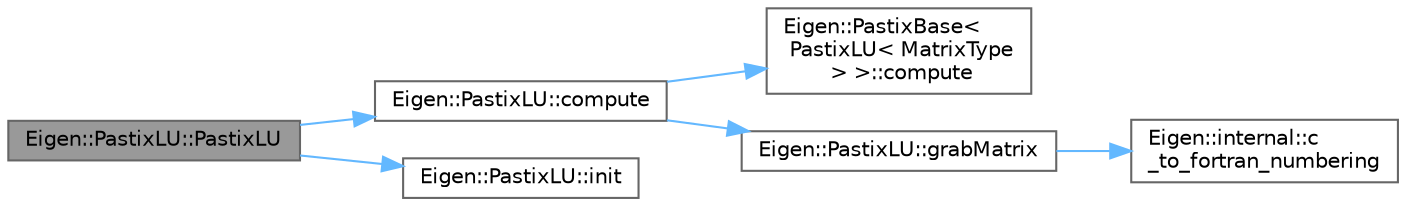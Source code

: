digraph "Eigen::PastixLU::PastixLU"
{
 // LATEX_PDF_SIZE
  bgcolor="transparent";
  edge [fontname=Helvetica,fontsize=10,labelfontname=Helvetica,labelfontsize=10];
  node [fontname=Helvetica,fontsize=10,shape=box,height=0.2,width=0.4];
  rankdir="LR";
  Node1 [id="Node000001",label="Eigen::PastixLU::PastixLU",height=0.2,width=0.4,color="gray40", fillcolor="grey60", style="filled", fontcolor="black",tooltip=" "];
  Node1 -> Node2 [id="edge1_Node000001_Node000002",color="steelblue1",style="solid",tooltip=" "];
  Node2 [id="Node000002",label="Eigen::PastixLU::compute",height=0.2,width=0.4,color="grey40", fillcolor="white", style="filled",URL="$class_eigen_1_1_pastix_l_u.html#adc28ee2550086c7bdfe991d624bde2ee",tooltip=" "];
  Node2 -> Node3 [id="edge2_Node000002_Node000003",color="steelblue1",style="solid",tooltip=" "];
  Node3 [id="Node000003",label="Eigen::PastixBase\<\l PastixLU\< MatrixType\l \> \>::compute",height=0.2,width=0.4,color="grey40", fillcolor="white", style="filled",URL="$class_eigen_1_1_pastix_base.html#a4173afa8a88aec8f1346372b2de71af9",tooltip=" "];
  Node2 -> Node4 [id="edge3_Node000002_Node000004",color="steelblue1",style="solid",tooltip=" "];
  Node4 [id="Node000004",label="Eigen::PastixLU::grabMatrix",height=0.2,width=0.4,color="grey40", fillcolor="white", style="filled",URL="$class_eigen_1_1_pastix_l_u.html#a2c8ec7fef67f389d3adde38f50dab05a",tooltip=" "];
  Node4 -> Node5 [id="edge4_Node000004_Node000005",color="steelblue1",style="solid",tooltip=" "];
  Node5 [id="Node000005",label="Eigen::internal::c\l_to_fortran_numbering",height=0.2,width=0.4,color="grey40", fillcolor="white", style="filled",URL="$namespace_eigen_1_1internal.html#a3b77815ecf2fc57f2aedb98843ee27ca",tooltip=" "];
  Node1 -> Node6 [id="edge5_Node000001_Node000006",color="steelblue1",style="solid",tooltip=" "];
  Node6 [id="Node000006",label="Eigen::PastixLU::init",height=0.2,width=0.4,color="grey40", fillcolor="white", style="filled",URL="$class_eigen_1_1_pastix_l_u.html#afe75c3d2574bc61dfac397b8b420c376",tooltip=" "];
}
